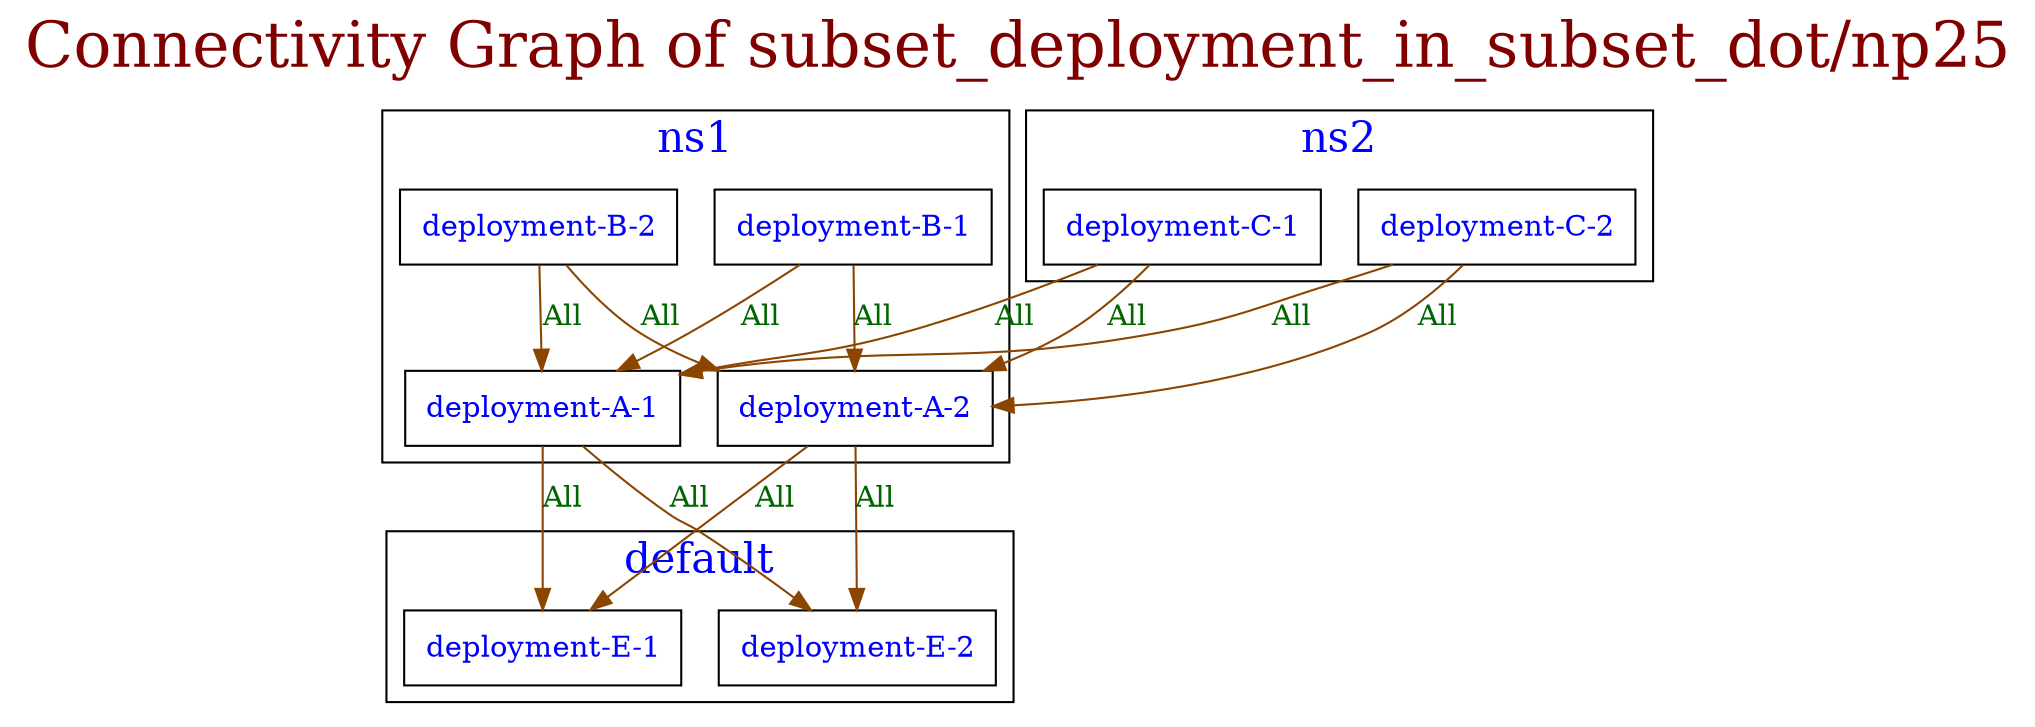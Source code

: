 // The Connectivity Graph of subset_deployment_in_subset_dot/np25
digraph {
	label="Connectivity Graph of subset_deployment_in_subset_dot/np25"	labelloc = "t"
	fontsize=30
	fontcolor=webmaroon
subgraph cluster_default_namespace{
	label="default"
	fontsize=20
	fontcolor=blue
	"default/deployment-E-1" [label=<<table border="0" cellspacing="0"><tr><td>deployment-E-1</td></tr></table>> shape=box fontcolor=blue]
	"default/deployment-E-2" [label=<<table border="0" cellspacing="0"><tr><td>deployment-E-2</td></tr></table>> shape=box fontcolor=blue]
}
subgraph cluster_ns1_namespace{
	label="ns1"
	fontsize=20
	fontcolor=blue
	"ns1/deployment-A-1" [label=<<table border="0" cellspacing="0"><tr><td>deployment-A-1</td></tr></table>> shape=box fontcolor=blue]
	"ns1/deployment-A-2" [label=<<table border="0" cellspacing="0"><tr><td>deployment-A-2</td></tr></table>> shape=box fontcolor=blue]
	"ns1/deployment-B-1" [label=<<table border="0" cellspacing="0"><tr><td>deployment-B-1</td></tr></table>> shape=box fontcolor=blue]
	"ns1/deployment-B-2" [label=<<table border="0" cellspacing="0"><tr><td>deployment-B-2</td></tr></table>> shape=box fontcolor=blue]
}
subgraph cluster_ns2_namespace{
	label="ns2"
	fontsize=20
	fontcolor=blue
	"ns2/deployment-C-1" [label=<<table border="0" cellspacing="0"><tr><td>deployment-C-1</td></tr></table>> shape=box fontcolor=blue]
	"ns2/deployment-C-2" [label=<<table border="0" cellspacing="0"><tr><td>deployment-C-2</td></tr></table>> shape=box fontcolor=blue]
}
	"ns1/deployment-A-1" -> "default/deployment-E-1"[label="All" color=darkorange4 fontcolor=darkgreen dir=both arrowhead=normal arrowtail=none]
	"ns1/deployment-A-1" -> "default/deployment-E-2"[label="All" color=darkorange4 fontcolor=darkgreen dir=both arrowhead=normal arrowtail=none]
	"ns1/deployment-A-2" -> "default/deployment-E-1"[label="All" color=darkorange4 fontcolor=darkgreen dir=both arrowhead=normal arrowtail=none]
	"ns1/deployment-A-2" -> "default/deployment-E-2"[label="All" color=darkorange4 fontcolor=darkgreen dir=both arrowhead=normal arrowtail=none]
	"ns1/deployment-B-1" -> "ns1/deployment-A-1"[label="All" color=darkorange4 fontcolor=darkgreen dir=both arrowhead=normal arrowtail=none]
	"ns1/deployment-B-1" -> "ns1/deployment-A-2"[label="All" color=darkorange4 fontcolor=darkgreen dir=both arrowhead=normal arrowtail=none]
	"ns1/deployment-B-2" -> "ns1/deployment-A-1"[label="All" color=darkorange4 fontcolor=darkgreen dir=both arrowhead=normal arrowtail=none]
	"ns1/deployment-B-2" -> "ns1/deployment-A-2"[label="All" color=darkorange4 fontcolor=darkgreen dir=both arrowhead=normal arrowtail=none]
	"ns2/deployment-C-1" -> "ns1/deployment-A-1"[label="All" color=darkorange4 fontcolor=darkgreen dir=both arrowhead=normal arrowtail=none]
	"ns2/deployment-C-1" -> "ns1/deployment-A-2"[label="All" color=darkorange4 fontcolor=darkgreen dir=both arrowhead=normal arrowtail=none]
	"ns2/deployment-C-2" -> "ns1/deployment-A-1"[label="All" color=darkorange4 fontcolor=darkgreen dir=both arrowhead=normal arrowtail=none]
	"ns2/deployment-C-2" -> "ns1/deployment-A-2"[label="All" color=darkorange4 fontcolor=darkgreen dir=both arrowhead=normal arrowtail=none]
}
